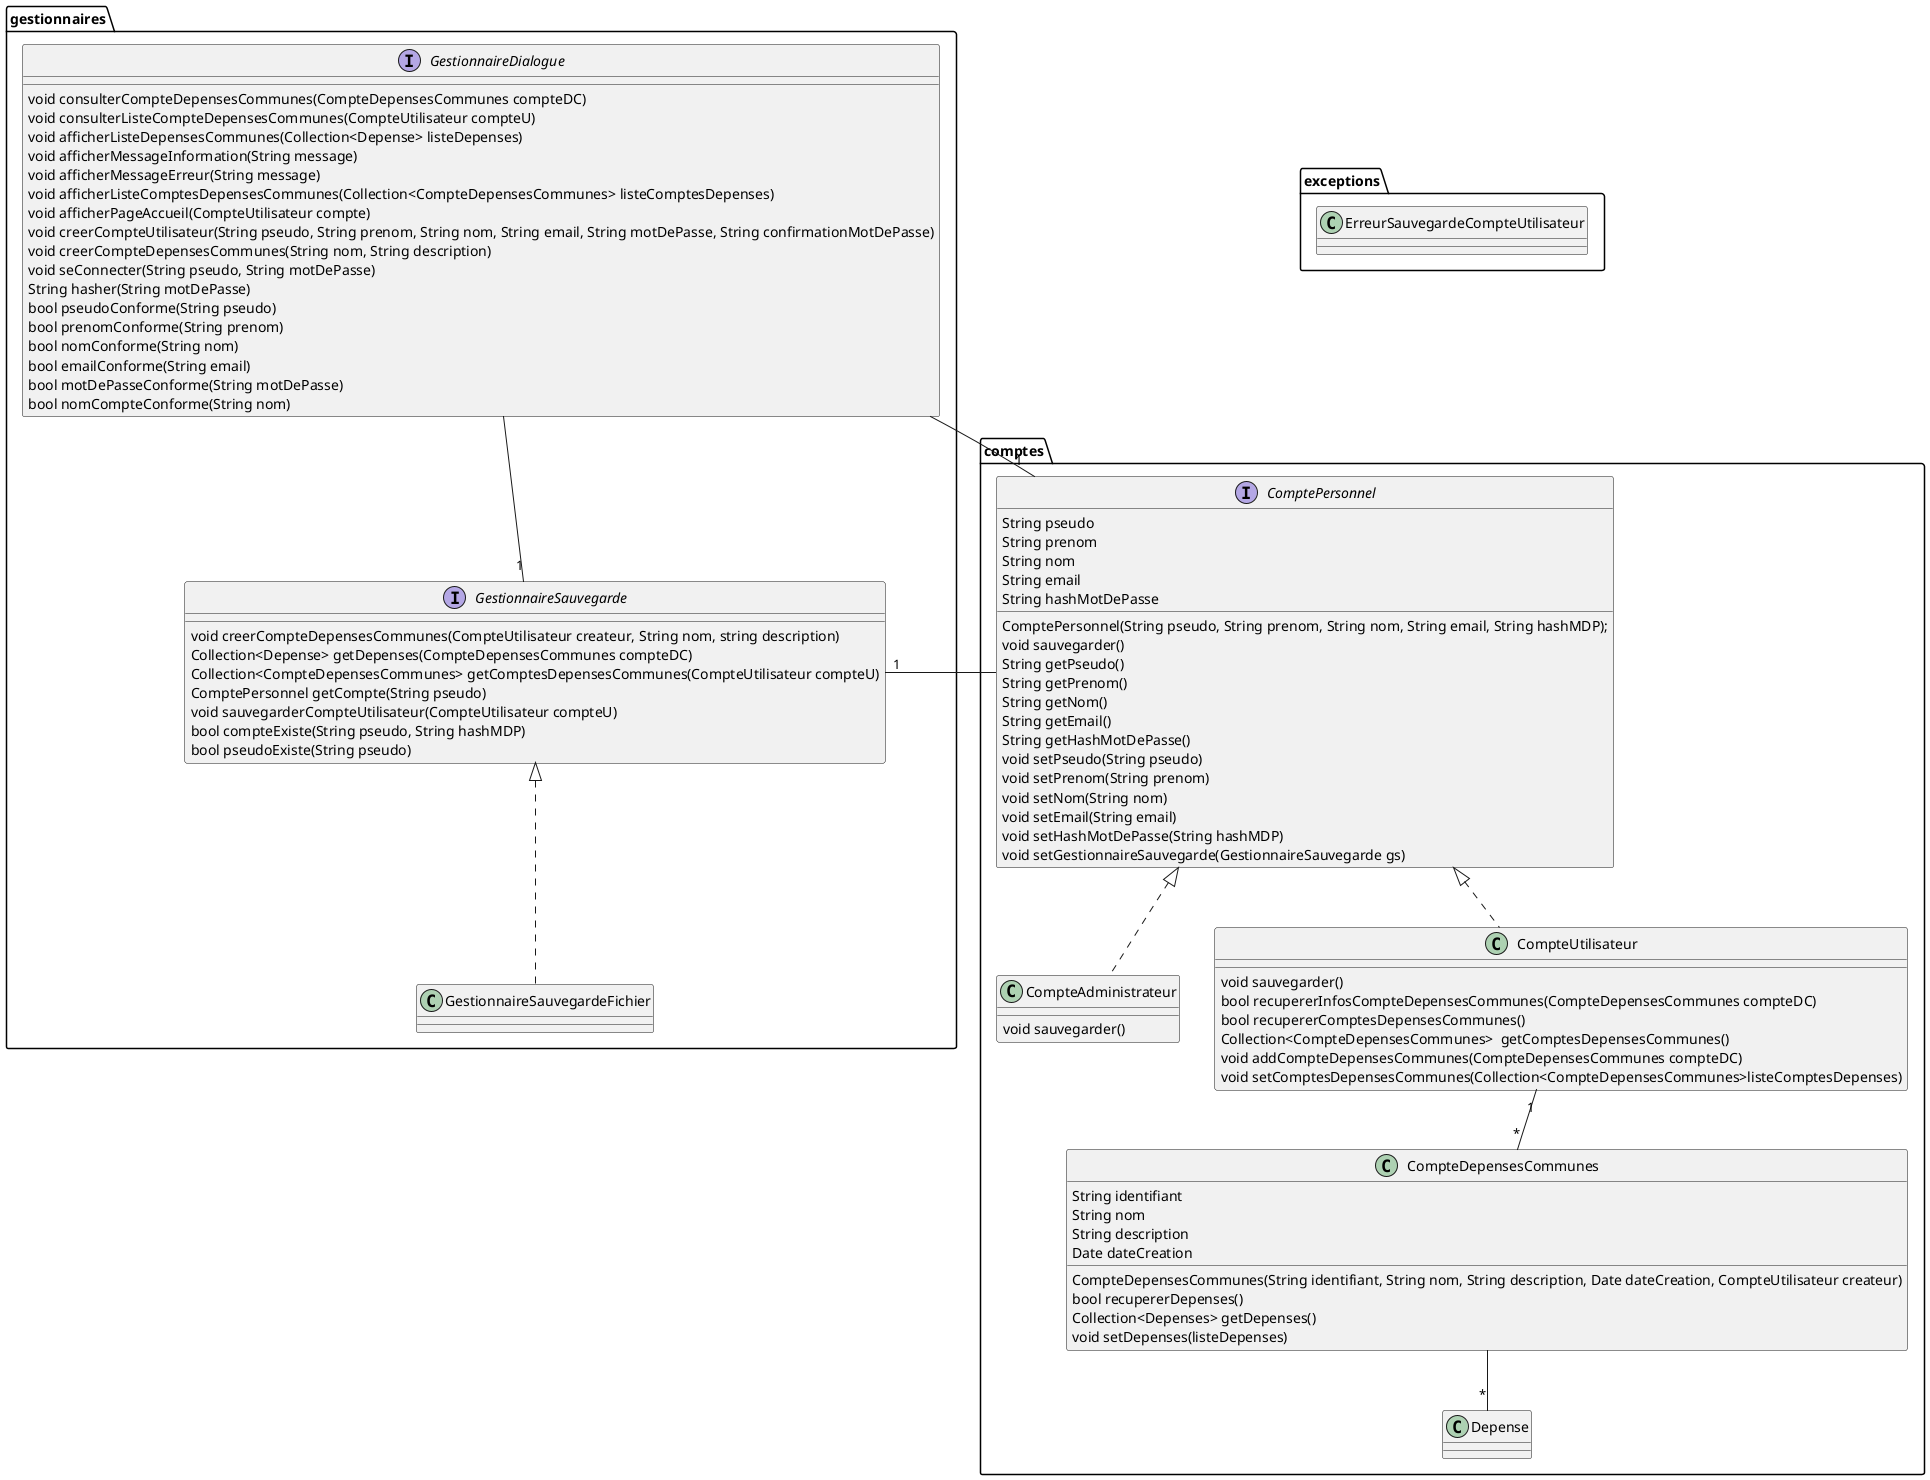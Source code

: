 @startuml Classes
package gestionnaires {
	interface GestionnaireDialogue {
		void consulterCompteDepensesCommunes(CompteDepensesCommunes compteDC)
		void consulterListeCompteDepensesCommunes(CompteUtilisateur compteU)
		void afficherListeDepensesCommunes(Collection<Depense> listeDepenses)
		void afficherMessageInformation(String message)
		void afficherMessageErreur(String message)
		void afficherListeComptesDepensesCommunes(Collection<CompteDepensesCommunes> listeComptesDepenses)
		void afficherPageAccueil(CompteUtilisateur compte)
		void creerCompteUtilisateur(String pseudo, String prenom, String nom, String email, String motDePasse, String confirmationMotDePasse)
		void creerCompteDepensesCommunes(String nom, String description)
		void seConnecter(String pseudo, String motDePasse)
		String hasher(String motDePasse)
		bool pseudoConforme(String pseudo)
		bool prenomConforme(String prenom)
		bool nomConforme(String nom)
		bool emailConforme(String email)
		bool motDePasseConforme(String motDePasse)
		bool nomCompteConforme(String nom)
	}

	interface GestionnaireSauvegarde {
		void creerCompteDepensesCommunes(CompteUtilisateur createur, String nom, string description)
		Collection<Depense> getDepenses(CompteDepensesCommunes compteDC)
		Collection<CompteDepensesCommunes> getComptesDepensesCommunes(CompteUtilisateur compteU)
		ComptePersonnel getCompte(String pseudo)
		void sauvegarderCompteUtilisateur(CompteUtilisateur compteU)
		bool compteExiste(String pseudo, String hashMDP)
		bool pseudoExiste(String pseudo)
	}

	class GestionnaireSauvegardeFichier implements GestionnaireSauvegarde {

	}

}
package comptes {
	interface ComptePersonnel {
		String pseudo
		String prenom
		String nom
		String email
		String hashMotDePasse
		ComptePersonnel(String pseudo, String prenom, String nom, String email, String hashMDP);
		void sauvegarder()
		String getPseudo()
		String getPrenom()
		String getNom()
		String getEmail()
		String getHashMotDePasse()
		void setPseudo(String pseudo)
		void setPrenom(String prenom)
		void setNom(String nom)
		void setEmail(String email)
		void setHashMotDePasse(String hashMDP)
		void setGestionnaireSauvegarde(GestionnaireSauvegarde gs)
	}

	class CompteAdministrateur implements ComptePersonnel {
		void sauvegarder()
	}


	class CompteUtilisateur implements ComptePersonnel {
		void sauvegarder()
		bool recupererInfosCompteDepensesCommunes(CompteDepensesCommunes compteDC)
		bool recupererComptesDepensesCommunes()
		Collection<CompteDepensesCommunes>  getComptesDepensesCommunes()
		void addCompteDepensesCommunes(CompteDepensesCommunes compteDC)
		void setComptesDepensesCommunes(Collection<CompteDepensesCommunes>listeComptesDepenses)
	}

	class CompteDepensesCommunes {
		String identifiant
		String nom
		String description
		Date dateCreation
		CompteDepensesCommunes(String identifiant, String nom, String description, Date dateCreation, CompteUtilisateur createur)
		bool recupererDepenses()
		Collection<Depenses> getDepenses()
		void setDepenses(listeDepenses)
	}

	class Depense {

	}
}
package exceptions {
	class ErreurSauvegardeCompteUtilisateur {

	}
}

GestionnaireDialogue --"1" ComptePersonnel
GestionnaireDialogue --"1" GestionnaireSauvegarde
CompteDepensesCommunes --"*" Depense
CompteUtilisateur "1"--"*" CompteDepensesCommunes
ComptePersonnel --"1" GestionnaireSauvegarde

@enduml